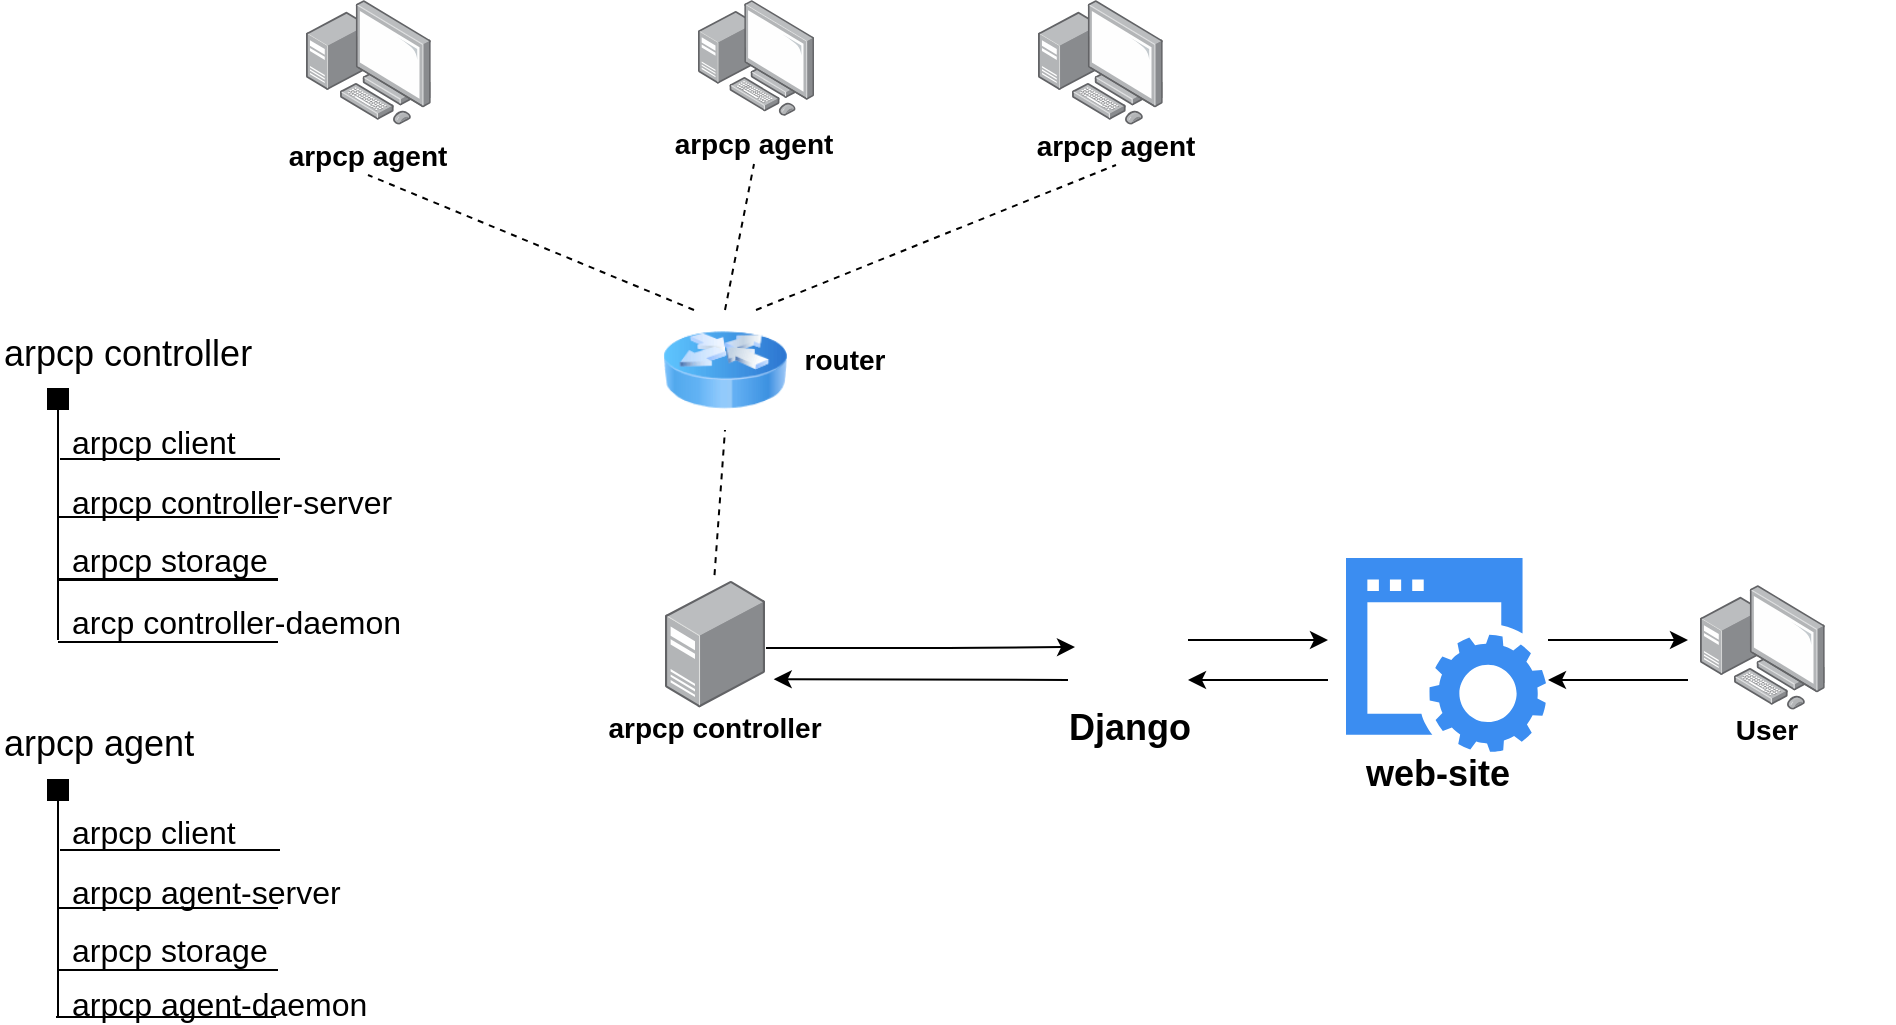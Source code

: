 <mxfile version="12.2.2" type="device" pages="1"><diagram id="QxhPOT0BIiKBuJeEA52q" name="arpcp scheme"><mxGraphModel dx="854" dy="468" grid="1" gridSize="10" guides="1" tooltips="1" connect="1" arrows="1" fold="1" page="1" pageScale="1" pageWidth="1654" pageHeight="1169" math="0" shadow="0"><root><mxCell id="0"/><mxCell id="1" parent="0"/><mxCell id="zyir_sdzNyTc6JGmTTUd-2" value="" style="points=[];aspect=fixed;html=1;align=center;shadow=0;dashed=0;image;image=img/lib/allied_telesis/computer_and_terminals/Personal_Computer_with_Server.svg;" parent="1" vertex="1"><mxGeometry x="249" y="200" width="62.4" height="62.4" as="geometry"/></mxCell><mxCell id="zyir_sdzNyTc6JGmTTUd-3" value="" style="points=[];aspect=fixed;html=1;align=center;shadow=0;dashed=0;image;image=img/lib/allied_telesis/computer_and_terminals/Personal_Computer_with_Server.svg;" parent="1" vertex="1"><mxGeometry x="445" y="200" width="58" height="58" as="geometry"/></mxCell><mxCell id="zyir_sdzNyTc6JGmTTUd-4" value="" style="points=[];aspect=fixed;html=1;align=center;shadow=0;dashed=0;image;image=img/lib/allied_telesis/computer_and_terminals/Personal_Computer_with_Server.svg;" parent="1" vertex="1"><mxGeometry x="615" y="200" width="62.4" height="62.4" as="geometry"/></mxCell><mxCell id="zyir_sdzNyTc6JGmTTUd-45" style="edgeStyle=orthogonalEdgeStyle;rounded=0;orthogonalLoop=1;jettySize=auto;html=1;entryX=0;entryY=0.5;entryDx=0;entryDy=0;fontSize=18;" parent="1" target="zyir_sdzNyTc6JGmTTUd-38" edge="1"><mxGeometry relative="1" as="geometry"><mxPoint x="479" y="524" as="sourcePoint"/><Array as="points"><mxPoint x="570" y="524"/><mxPoint x="570" y="524"/></Array></mxGeometry></mxCell><mxCell id="zyir_sdzNyTc6JGmTTUd-7" value="" style="points=[];aspect=fixed;html=1;align=center;shadow=0;dashed=0;image;image=img/lib/allied_telesis/computer_and_terminals/Server_Desktop.svg;" parent="1" vertex="1"><mxGeometry x="428.5" y="490" width="50" height="64" as="geometry"/></mxCell><mxCell id="zyir_sdzNyTc6JGmTTUd-18" value="&lt;font size=&quot;1&quot;&gt;&lt;b style=&quot;font-size: 14px&quot;&gt;arpcp agent&lt;/b&gt;&lt;/font&gt;" style="text;html=1;strokeColor=none;fillColor=none;align=center;verticalAlign=middle;whiteSpace=wrap;rounded=0;" parent="1" vertex="1"><mxGeometry x="231" y="267.5" width="98" height="20" as="geometry"/></mxCell><mxCell id="zyir_sdzNyTc6JGmTTUd-26" value="&lt;font size=&quot;1&quot;&gt;&lt;b style=&quot;font-size: 14px&quot;&gt;arpcp agent&lt;/b&gt;&lt;/font&gt;" style="text;html=1;strokeColor=none;fillColor=none;align=center;verticalAlign=middle;whiteSpace=wrap;rounded=0;" parent="1" vertex="1"><mxGeometry x="424" y="262" width="98" height="20" as="geometry"/></mxCell><mxCell id="zyir_sdzNyTc6JGmTTUd-30" value="&lt;font size=&quot;1&quot;&gt;&lt;b style=&quot;font-size: 14px&quot;&gt;arpcp agent&lt;/b&gt;&lt;/font&gt;" style="text;html=1;strokeColor=none;fillColor=none;align=center;verticalAlign=middle;whiteSpace=wrap;rounded=0;" parent="1" vertex="1"><mxGeometry x="605" y="262.5" width="98" height="20" as="geometry"/></mxCell><mxCell id="zyir_sdzNyTc6JGmTTUd-34" value="&lt;span style=&quot;font-size: 14px&quot;&gt;arpcp controller&lt;/span&gt;" style="text;html=1;strokeColor=none;fillColor=none;align=center;verticalAlign=middle;whiteSpace=wrap;rounded=0;fontStyle=1" parent="1" vertex="1"><mxGeometry x="390" y="554" width="127" height="20" as="geometry"/></mxCell><mxCell id="zyir_sdzNyTc6JGmTTUd-38" value="" style="shape=image;html=1;verticalAlign=top;verticalLabelPosition=bottom;labelBackgroundColor=#ffffff;imageAspect=0;aspect=fixed;image=https://cdn3.iconfinder.com/data/icons/logos-and-brands-adobe/512/267_Python-128.png" parent="1" vertex="1"><mxGeometry x="633.5" y="497" width="53" height="53" as="geometry"/></mxCell><mxCell id="zyir_sdzNyTc6JGmTTUd-39" value="&lt;font style=&quot;font-size: 18px;&quot;&gt;&lt;b style=&quot;font-size: 18px;&quot;&gt;Django&lt;/b&gt;&lt;/font&gt;" style="text;html=1;strokeColor=none;fillColor=none;align=center;verticalAlign=middle;whiteSpace=wrap;rounded=0;fontSize=18;" parent="1" vertex="1"><mxGeometry x="610" y="554" width="102" height="20" as="geometry"/></mxCell><mxCell id="zyir_sdzNyTc6JGmTTUd-40" value="" style="shape=image;html=1;verticalAlign=top;verticalLabelPosition=bottom;labelBackgroundColor=#ffffff;imageAspect=0;aspect=fixed;image=https://cdn3.iconfinder.com/data/icons/logos-and-brands-adobe/512/267_Python-128.png" parent="1" vertex="1"><mxGeometry x="289" y="200" width="31" height="31" as="geometry"/></mxCell><mxCell id="zyir_sdzNyTc6JGmTTUd-41" value="" style="shape=image;html=1;verticalAlign=top;verticalLabelPosition=bottom;labelBackgroundColor=#ffffff;imageAspect=0;aspect=fixed;image=https://cdn3.iconfinder.com/data/icons/logos-and-brands-adobe/512/267_Python-128.png" parent="1" vertex="1"><mxGeometry x="482" y="200" width="31" height="31" as="geometry"/></mxCell><mxCell id="zyir_sdzNyTc6JGmTTUd-42" value="" style="shape=image;html=1;verticalAlign=top;verticalLabelPosition=bottom;labelBackgroundColor=#ffffff;imageAspect=0;aspect=fixed;image=https://cdn3.iconfinder.com/data/icons/logos-and-brands-adobe/512/267_Python-128.png" parent="1" vertex="1"><mxGeometry x="663" y="200" width="31" height="31" as="geometry"/></mxCell><mxCell id="zyir_sdzNyTc6JGmTTUd-44" value="" style="shape=image;html=1;verticalAlign=top;verticalLabelPosition=bottom;labelBackgroundColor=#ffffff;imageAspect=0;aspect=fixed;image=https://cdn3.iconfinder.com/data/icons/logos-and-brands-adobe/512/267_Python-128.png" parent="1" vertex="1"><mxGeometry x="456" y="491" width="31" height="31" as="geometry"/></mxCell><mxCell id="zyir_sdzNyTc6JGmTTUd-46" value="" style="points=[];aspect=fixed;html=1;align=center;shadow=0;dashed=0;image;image=img/lib/allied_telesis/computer_and_terminals/Personal_Computer_with_Server.svg;" parent="1" vertex="1"><mxGeometry x="946" y="492.5" width="62.4" height="62.4" as="geometry"/></mxCell><mxCell id="zyir_sdzNyTc6JGmTTUd-47" value="&lt;span style=&quot;font-size: 14px&quot;&gt;User&lt;/span&gt;" style="text;html=1;strokeColor=none;fillColor=none;align=center;verticalAlign=middle;whiteSpace=wrap;rounded=0;fontStyle=1" parent="1" vertex="1"><mxGeometry x="916" y="555" width="127" height="20" as="geometry"/></mxCell><mxCell id="zyir_sdzNyTc6JGmTTUd-48" value="" style="html=1;aspect=fixed;strokeColor=none;shadow=0;align=center;verticalAlign=top;fillColor=#3B8DF1;shape=mxgraph.gcp2.website;fontSize=18;" parent="1" vertex="1"><mxGeometry x="769" y="479" width="100" height="97" as="geometry"/></mxCell><mxCell id="zyir_sdzNyTc6JGmTTUd-49" value="&lt;font style=&quot;font-size: 18px&quot;&gt;&lt;b style=&quot;font-size: 18px&quot;&gt;web-site&lt;/b&gt;&lt;/font&gt;" style="text;html=1;strokeColor=none;fillColor=none;align=center;verticalAlign=middle;whiteSpace=wrap;rounded=0;fontSize=18;" parent="1" vertex="1"><mxGeometry x="764" y="576.5" width="102" height="20" as="geometry"/></mxCell><mxCell id="zyir_sdzNyTc6JGmTTUd-70" value="" style="image;html=1;labelBackgroundColor=#ffffff;image=img/lib/clip_art/networking/Router_Icon_128x128.png;fontSize=18;" parent="1" vertex="1"><mxGeometry x="427.5" y="355" width="62" height="60" as="geometry"/></mxCell><mxCell id="zyir_sdzNyTc6JGmTTUd-95" value="" style="endArrow=none;html=1;fontSize=18;" parent="1" edge="1"><mxGeometry width="50" height="50" relative="1" as="geometry"><mxPoint x="125" y="520" as="sourcePoint"/><mxPoint x="125" y="401" as="targetPoint"/></mxGeometry></mxCell><mxCell id="zyir_sdzNyTc6JGmTTUd-99" value="arpcp controller" style="text;html=1;fontSize=18;" parent="1" vertex="1"><mxGeometry x="96" y="359.5" width="150" height="40" as="geometry"/></mxCell><mxCell id="zyir_sdzNyTc6JGmTTUd-102" value="" style="endArrow=none;html=1;fontSize=18;" parent="1" edge="1"><mxGeometry width="50" height="50" relative="1" as="geometry"><mxPoint x="126" y="429.5" as="sourcePoint"/><mxPoint x="236" y="429.5" as="targetPoint"/></mxGeometry></mxCell><mxCell id="zyir_sdzNyTc6JGmTTUd-103" value="" style="rounded=0;whiteSpace=wrap;html=1;fontSize=18;fillColor=#000000;" parent="1" vertex="1"><mxGeometry x="120" y="394.5" width="10" height="10" as="geometry"/></mxCell><mxCell id="zyir_sdzNyTc6JGmTTUd-104" value="" style="endArrow=none;html=1;fontSize=18;" parent="1" edge="1"><mxGeometry width="50" height="50" relative="1" as="geometry"><mxPoint x="125" y="458.5" as="sourcePoint"/><mxPoint x="235" y="458.5" as="targetPoint"/></mxGeometry></mxCell><mxCell id="zyir_sdzNyTc6JGmTTUd-105" value="arpcp client" style="text;html=1;fontSize=16;" parent="1" vertex="1"><mxGeometry x="130" y="404.5" width="120" height="35" as="geometry"/></mxCell><mxCell id="zyir_sdzNyTc6JGmTTUd-106" value="arpcp controller-server" style="text;html=1;fontSize=16;" parent="1" vertex="1"><mxGeometry x="130" y="434.5" width="190" height="30" as="geometry"/></mxCell><mxCell id="zyir_sdzNyTc6JGmTTUd-108" value="arpcp storage" style="text;html=1;fontSize=16;" parent="1" vertex="1"><mxGeometry x="130" y="463.5" width="90" height="20" as="geometry"/></mxCell><mxCell id="zyir_sdzNyTc6JGmTTUd-110" value="" style="endArrow=none;html=1;fontSize=18;" parent="1" edge="1"><mxGeometry width="50" height="50" relative="1" as="geometry"><mxPoint x="125" y="489.5" as="sourcePoint"/><mxPoint x="235" y="489.5" as="targetPoint"/></mxGeometry></mxCell><mxCell id="zyir_sdzNyTc6JGmTTUd-121" value="" style="endArrow=none;html=1;fontSize=18;" parent="1" edge="1"><mxGeometry width="50" height="50" relative="1" as="geometry"><mxPoint x="125" y="708.5" as="sourcePoint"/><mxPoint x="125" y="596.5" as="targetPoint"/></mxGeometry></mxCell><mxCell id="zyir_sdzNyTc6JGmTTUd-122" value="arpcp agent" style="text;html=1;fontSize=18;" parent="1" vertex="1"><mxGeometry x="96" y="555" width="150" height="40" as="geometry"/></mxCell><mxCell id="zyir_sdzNyTc6JGmTTUd-123" value="" style="endArrow=none;html=1;fontSize=18;" parent="1" edge="1"><mxGeometry width="50" height="50" relative="1" as="geometry"><mxPoint x="126" y="625" as="sourcePoint"/><mxPoint x="236" y="625" as="targetPoint"/></mxGeometry></mxCell><mxCell id="zyir_sdzNyTc6JGmTTUd-124" value="" style="rounded=0;whiteSpace=wrap;html=1;fontSize=18;fillColor=#000000;" parent="1" vertex="1"><mxGeometry x="120" y="590" width="10" height="10" as="geometry"/></mxCell><mxCell id="zyir_sdzNyTc6JGmTTUd-125" value="" style="endArrow=none;html=1;fontSize=18;" parent="1" edge="1"><mxGeometry width="50" height="50" relative="1" as="geometry"><mxPoint x="125" y="654" as="sourcePoint"/><mxPoint x="235" y="654" as="targetPoint"/></mxGeometry></mxCell><mxCell id="zyir_sdzNyTc6JGmTTUd-126" value="arpcp client" style="text;html=1;fontSize=16;" parent="1" vertex="1"><mxGeometry x="130" y="600" width="120" height="35" as="geometry"/></mxCell><mxCell id="zyir_sdzNyTc6JGmTTUd-127" value="arpcp agent-server" style="text;html=1;fontSize=16;" parent="1" vertex="1"><mxGeometry x="130" y="630" width="190" height="30" as="geometry"/></mxCell><mxCell id="zyir_sdzNyTc6JGmTTUd-128" value="arpcp storage" style="text;html=1;fontSize=16;" parent="1" vertex="1"><mxGeometry x="130" y="659" width="90" height="20" as="geometry"/></mxCell><mxCell id="zyir_sdzNyTc6JGmTTUd-129" value="" style="endArrow=none;html=1;fontSize=18;" parent="1" edge="1"><mxGeometry width="50" height="50" relative="1" as="geometry"><mxPoint x="125" y="685" as="sourcePoint"/><mxPoint x="235" y="685" as="targetPoint"/></mxGeometry></mxCell><mxCell id="zyir_sdzNyTc6JGmTTUd-130" value="" style="endArrow=none;html=1;fontSize=18;" parent="1" edge="1"><mxGeometry width="50" height="50" relative="1" as="geometry"><mxPoint x="124" y="708.5" as="sourcePoint"/><mxPoint x="234" y="708.5" as="targetPoint"/></mxGeometry></mxCell><mxCell id="zyir_sdzNyTc6JGmTTUd-131" value="arpcp agent-daemon" style="text;html=1;fontSize=16;" parent="1" vertex="1"><mxGeometry x="130" y="685.5" width="90" height="20" as="geometry"/></mxCell><mxCell id="zyir_sdzNyTc6JGmTTUd-135" value="" style="endArrow=classic;html=1;fontSize=16;" parent="1" edge="1"><mxGeometry width="50" height="50" relative="1" as="geometry"><mxPoint x="760" y="540" as="sourcePoint"/><mxPoint x="690" y="540" as="targetPoint"/></mxGeometry></mxCell><mxCell id="zyir_sdzNyTc6JGmTTUd-136" value="" style="endArrow=classic;html=1;fontSize=16;" parent="1" edge="1"><mxGeometry width="50" height="50" relative="1" as="geometry"><mxPoint x="690" y="520" as="sourcePoint"/><mxPoint x="760" y="520" as="targetPoint"/></mxGeometry></mxCell><mxCell id="zyir_sdzNyTc6JGmTTUd-137" value="" style="endArrow=classic;html=1;fontSize=16;" parent="1" edge="1"><mxGeometry width="50" height="50" relative="1" as="geometry"><mxPoint x="870" y="520" as="sourcePoint"/><mxPoint x="940" y="520" as="targetPoint"/></mxGeometry></mxCell><mxCell id="zyir_sdzNyTc6JGmTTUd-138" value="" style="endArrow=classic;html=1;fontSize=16;" parent="1" edge="1"><mxGeometry width="50" height="50" relative="1" as="geometry"><mxPoint x="940" y="540" as="sourcePoint"/><mxPoint x="870" y="540" as="targetPoint"/></mxGeometry></mxCell><mxCell id="zyir_sdzNyTc6JGmTTUd-150" value="" style="endArrow=none;dashed=1;html=1;fontSize=16;entryX=0.5;entryY=1;entryDx=0;entryDy=0;exitX=0.495;exitY=-0.038;exitDx=0;exitDy=0;exitPerimeter=0;endSize=6;startSize=6;jumpSize=6;strokeWidth=1;" parent="1" source="zyir_sdzNyTc6JGmTTUd-7" target="zyir_sdzNyTc6JGmTTUd-70" edge="1"><mxGeometry width="50" height="50" relative="1" as="geometry"><mxPoint x="310" y="450" as="sourcePoint"/><mxPoint x="360" y="400" as="targetPoint"/></mxGeometry></mxCell><mxCell id="zyir_sdzNyTc6JGmTTUd-151" value="" style="endArrow=none;dashed=1;html=1;fontSize=16;entryX=0.5;entryY=1;entryDx=0;entryDy=0;exitX=0.25;exitY=0;exitDx=0;exitDy=0;endSize=6;startSize=6;jumpSize=6;strokeWidth=1;" parent="1" source="zyir_sdzNyTc6JGmTTUd-70" target="zyir_sdzNyTc6JGmTTUd-18" edge="1"><mxGeometry width="50" height="50" relative="1" as="geometry"><mxPoint x="378.25" y="443.568" as="sourcePoint"/><mxPoint x="375.0" y="326" as="targetPoint"/></mxGeometry></mxCell><mxCell id="zyir_sdzNyTc6JGmTTUd-152" value="" style="endArrow=none;dashed=1;html=1;fontSize=16;entryX=0.5;entryY=1;entryDx=0;entryDy=0;exitX=0.5;exitY=0;exitDx=0;exitDy=0;endSize=6;startSize=6;jumpSize=6;strokeWidth=1;" parent="1" source="zyir_sdzNyTc6JGmTTUd-70" target="zyir_sdzNyTc6JGmTTUd-26" edge="1"><mxGeometry width="50" height="50" relative="1" as="geometry"><mxPoint x="478.25" y="552.568" as="sourcePoint"/><mxPoint x="475.0" y="435" as="targetPoint"/></mxGeometry></mxCell><mxCell id="zyir_sdzNyTc6JGmTTUd-153" value="" style="endArrow=none;dashed=1;html=1;fontSize=16;entryX=0.5;entryY=1;entryDx=0;entryDy=0;endSize=6;startSize=6;jumpSize=6;strokeWidth=1;exitX=0.75;exitY=0;exitDx=0;exitDy=0;" parent="1" source="zyir_sdzNyTc6JGmTTUd-70" target="zyir_sdzNyTc6JGmTTUd-30" edge="1"><mxGeometry width="50" height="50" relative="1" as="geometry"><mxPoint x="525" y="355" as="sourcePoint"/><mxPoint x="485.0" y="445" as="targetPoint"/></mxGeometry></mxCell><mxCell id="ZK0sVYqZ_3SVTomfjoUm-2" value="&lt;span style=&quot;font-size: 14px&quot;&gt;router&lt;/span&gt;" style="text;html=1;strokeColor=none;fillColor=none;align=center;verticalAlign=middle;whiteSpace=wrap;rounded=0;fontStyle=1" parent="1" vertex="1"><mxGeometry x="487" y="370" width="63" height="20" as="geometry"/></mxCell><mxCell id="ZK0sVYqZ_3SVTomfjoUm-3" value="" style="endArrow=classic;html=1;fontSize=16;entryX=1.087;entryY=0.775;entryDx=0;entryDy=0;entryPerimeter=0;" parent="1" target="zyir_sdzNyTc6JGmTTUd-7" edge="1"><mxGeometry width="50" height="50" relative="1" as="geometry"><mxPoint x="630" y="540" as="sourcePoint"/><mxPoint x="700.0" y="550" as="targetPoint"/></mxGeometry></mxCell><mxCell id="ymxSGxgiX0zNwAze9cSr-1" value="" style="endArrow=none;html=1;fontSize=18;" edge="1" parent="1"><mxGeometry width="50" height="50" relative="1" as="geometry"><mxPoint x="125" y="490" as="sourcePoint"/><mxPoint x="235" y="490" as="targetPoint"/></mxGeometry></mxCell><mxCell id="ymxSGxgiX0zNwAze9cSr-2" value="arcp controller-daemon" style="text;html=1;fontSize=16;" vertex="1" parent="1"><mxGeometry x="130" y="495" width="90" height="20" as="geometry"/></mxCell><mxCell id="ymxSGxgiX0zNwAze9cSr-3" value="" style="endArrow=none;html=1;fontSize=18;" edge="1" parent="1"><mxGeometry width="50" height="50" relative="1" as="geometry"><mxPoint x="125" y="521" as="sourcePoint"/><mxPoint x="235" y="521" as="targetPoint"/></mxGeometry></mxCell></root></mxGraphModel></diagram></mxfile>